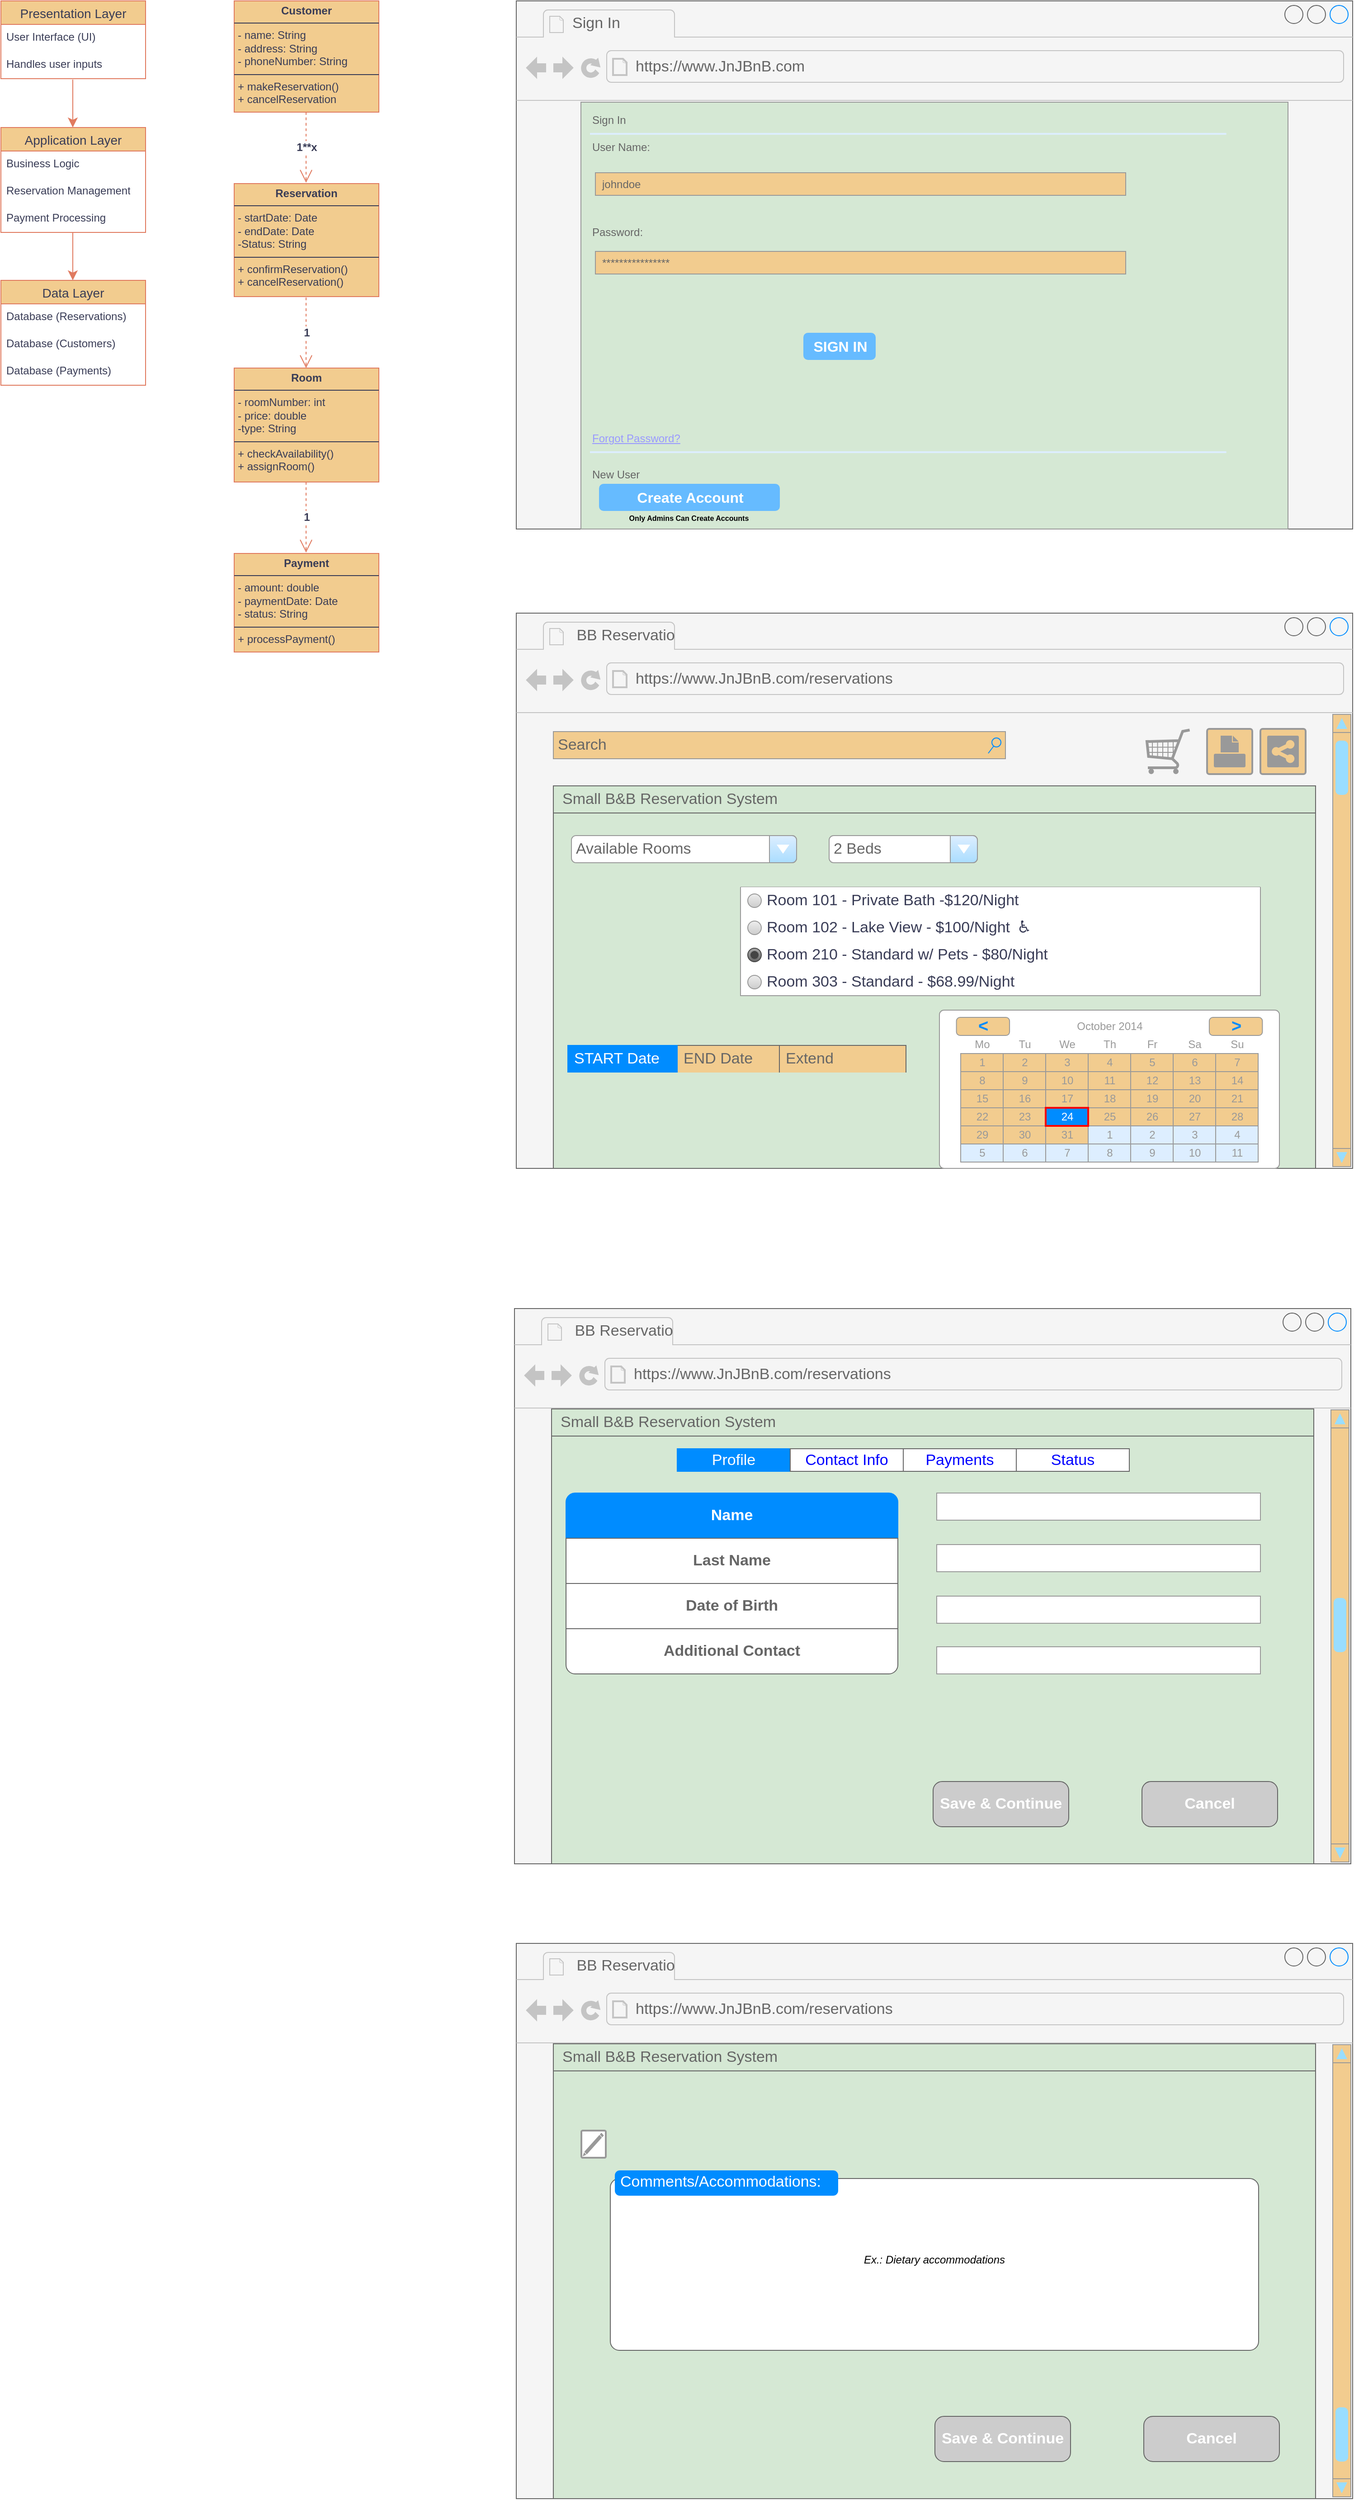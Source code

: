 <mxfile version="26.0.10">
  <diagram name="Page-1" id="Wvfmtu-aDcWZq3p-b0Sc">
    <mxGraphModel dx="1194" dy="1127" grid="0" gridSize="10" guides="1" tooltips="1" connect="1" arrows="1" fold="1" page="0" pageScale="1" pageWidth="850" pageHeight="1100" math="0" shadow="0">
      <root>
        <mxCell id="0" />
        <mxCell id="1" parent="0" />
        <mxCell id="WnEO22BBWSqN6tGJC1Rd-1" value="Presentation Layer" style="swimlane;fontStyle=0;childLayout=stackLayout;horizontal=1;startSize=26;horizontalStack=0;resizeParent=1;resizeParentMax=0;resizeLast=0;collapsible=1;marginBottom=0;align=center;fontSize=14;labelBackgroundColor=none;fillColor=#F2CC8F;strokeColor=#E07A5F;fontColor=#393C56;" parent="1" vertex="1">
          <mxGeometry x="19" y="-61" width="160" height="86" as="geometry">
            <mxRectangle x="19" y="-61" width="153" height="29" as="alternateBounds" />
          </mxGeometry>
        </mxCell>
        <mxCell id="WnEO22BBWSqN6tGJC1Rd-2" value="User Interface (UI)" style="text;strokeColor=none;fillColor=none;spacingLeft=4;spacingRight=4;overflow=hidden;rotatable=0;points=[[0,0.5],[1,0.5]];portConstraint=eastwest;fontSize=12;whiteSpace=wrap;html=1;labelBackgroundColor=none;fontColor=#393C56;" parent="WnEO22BBWSqN6tGJC1Rd-1" vertex="1">
          <mxGeometry y="26" width="160" height="30" as="geometry" />
        </mxCell>
        <mxCell id="WnEO22BBWSqN6tGJC1Rd-3" value="Handles user inputs" style="text;strokeColor=none;fillColor=none;spacingLeft=4;spacingRight=4;overflow=hidden;rotatable=0;points=[[0,0.5],[1,0.5]];portConstraint=eastwest;fontSize=12;whiteSpace=wrap;html=1;labelBackgroundColor=none;fontColor=#393C56;" parent="WnEO22BBWSqN6tGJC1Rd-1" vertex="1">
          <mxGeometry y="56" width="160" height="30" as="geometry" />
        </mxCell>
        <mxCell id="WnEO22BBWSqN6tGJC1Rd-5" value="Application Layer" style="swimlane;fontStyle=0;childLayout=stackLayout;horizontal=1;startSize=26;horizontalStack=0;resizeParent=1;resizeParentMax=0;resizeLast=0;collapsible=1;marginBottom=0;align=center;fontSize=14;labelBackgroundColor=none;fillColor=#F2CC8F;strokeColor=#E07A5F;fontColor=#393C56;" parent="1" vertex="1">
          <mxGeometry x="19" y="79" width="160" height="116" as="geometry" />
        </mxCell>
        <mxCell id="WnEO22BBWSqN6tGJC1Rd-6" value="Business Logic" style="text;strokeColor=none;fillColor=none;spacingLeft=4;spacingRight=4;overflow=hidden;rotatable=0;points=[[0,0.5],[1,0.5]];portConstraint=eastwest;fontSize=12;whiteSpace=wrap;html=1;labelBackgroundColor=none;fontColor=#393C56;" parent="WnEO22BBWSqN6tGJC1Rd-5" vertex="1">
          <mxGeometry y="26" width="160" height="30" as="geometry" />
        </mxCell>
        <mxCell id="WnEO22BBWSqN6tGJC1Rd-7" value="Reservation Management" style="text;strokeColor=none;fillColor=none;spacingLeft=4;spacingRight=4;overflow=hidden;rotatable=0;points=[[0,0.5],[1,0.5]];portConstraint=eastwest;fontSize=12;whiteSpace=wrap;html=1;labelBackgroundColor=none;fontColor=#393C56;" parent="WnEO22BBWSqN6tGJC1Rd-5" vertex="1">
          <mxGeometry y="56" width="160" height="30" as="geometry" />
        </mxCell>
        <mxCell id="WnEO22BBWSqN6tGJC1Rd-8" value="Payment Processing" style="text;strokeColor=none;fillColor=none;spacingLeft=4;spacingRight=4;overflow=hidden;rotatable=0;points=[[0,0.5],[1,0.5]];portConstraint=eastwest;fontSize=12;whiteSpace=wrap;html=1;labelBackgroundColor=none;fontColor=#393C56;" parent="WnEO22BBWSqN6tGJC1Rd-5" vertex="1">
          <mxGeometry y="86" width="160" height="30" as="geometry" />
        </mxCell>
        <mxCell id="WnEO22BBWSqN6tGJC1Rd-9" value="Data Layer" style="swimlane;fontStyle=0;childLayout=stackLayout;horizontal=1;startSize=26;horizontalStack=0;resizeParent=1;resizeParentMax=0;resizeLast=0;collapsible=1;marginBottom=0;align=center;fontSize=14;labelBackgroundColor=none;fillColor=#F2CC8F;strokeColor=#E07A5F;fontColor=#393C56;" parent="1" vertex="1">
          <mxGeometry x="19" y="248" width="160" height="116" as="geometry" />
        </mxCell>
        <mxCell id="WnEO22BBWSqN6tGJC1Rd-10" value="Database (Reservations)" style="text;strokeColor=none;fillColor=none;spacingLeft=4;spacingRight=4;overflow=hidden;rotatable=0;points=[[0,0.5],[1,0.5]];portConstraint=eastwest;fontSize=12;whiteSpace=wrap;html=1;labelBackgroundColor=none;fontColor=#393C56;" parent="WnEO22BBWSqN6tGJC1Rd-9" vertex="1">
          <mxGeometry y="26" width="160" height="30" as="geometry" />
        </mxCell>
        <mxCell id="WnEO22BBWSqN6tGJC1Rd-11" value="Database (Customers)" style="text;strokeColor=none;fillColor=none;spacingLeft=4;spacingRight=4;overflow=hidden;rotatable=0;points=[[0,0.5],[1,0.5]];portConstraint=eastwest;fontSize=12;whiteSpace=wrap;html=1;labelBackgroundColor=none;fontColor=#393C56;" parent="WnEO22BBWSqN6tGJC1Rd-9" vertex="1">
          <mxGeometry y="56" width="160" height="30" as="geometry" />
        </mxCell>
        <mxCell id="WnEO22BBWSqN6tGJC1Rd-12" value="Database (Payments)" style="text;strokeColor=none;fillColor=none;spacingLeft=4;spacingRight=4;overflow=hidden;rotatable=0;points=[[0,0.5],[1,0.5]];portConstraint=eastwest;fontSize=12;whiteSpace=wrap;html=1;labelBackgroundColor=none;fontColor=#393C56;" parent="WnEO22BBWSqN6tGJC1Rd-9" vertex="1">
          <mxGeometry y="86" width="160" height="30" as="geometry" />
        </mxCell>
        <mxCell id="WnEO22BBWSqN6tGJC1Rd-13" value="" style="endArrow=classic;html=1;rounded=0;fontSize=12;startSize=8;endSize=8;curved=1;entryX=0.5;entryY=0;entryDx=0;entryDy=0;exitX=0.5;exitY=1.067;exitDx=0;exitDy=0;exitPerimeter=0;labelBackgroundColor=none;strokeColor=#E07A5F;fontColor=default;" parent="1" edge="1">
          <mxGeometry width="50" height="50" relative="1" as="geometry">
            <mxPoint x="98.5" y="26.01" as="sourcePoint" />
            <mxPoint x="98.5" y="79" as="targetPoint" />
          </mxGeometry>
        </mxCell>
        <mxCell id="WnEO22BBWSqN6tGJC1Rd-14" value="" style="endArrow=classic;html=1;rounded=0;fontSize=12;startSize=8;endSize=8;curved=1;entryX=0.5;entryY=0;entryDx=0;entryDy=0;exitX=0.5;exitY=1.067;exitDx=0;exitDy=0;exitPerimeter=0;labelBackgroundColor=none;strokeColor=#E07A5F;fontColor=default;" parent="1" edge="1">
          <mxGeometry width="50" height="50" relative="1" as="geometry">
            <mxPoint x="98.5" y="195" as="sourcePoint" />
            <mxPoint x="98.5" y="247.99" as="targetPoint" />
          </mxGeometry>
        </mxCell>
        <mxCell id="WnEO22BBWSqN6tGJC1Rd-15" value="&lt;p style=&quot;margin:0px;margin-top:4px;text-align:center;&quot;&gt;&lt;b&gt;Customer&lt;/b&gt;&lt;/p&gt;&lt;hr size=&quot;1&quot; style=&quot;border-style:solid;&quot;&gt;&lt;p style=&quot;margin:0px;margin-left:4px;&quot;&gt;- name: String&lt;/p&gt;&lt;p style=&quot;margin:0px;margin-left:4px;&quot;&gt;- address: String&lt;/p&gt;&lt;p style=&quot;margin:0px;margin-left:4px;&quot;&gt;- phoneNumber: String&lt;/p&gt;&lt;hr size=&quot;1&quot; style=&quot;border-style:solid;&quot;&gt;&lt;p style=&quot;margin:0px;margin-left:4px;&quot;&gt;+ makeReservation()&lt;/p&gt;&lt;p style=&quot;margin:0px;margin-left:4px;&quot;&gt;+ cancelReservation&lt;/p&gt;" style="verticalAlign=top;align=left;overflow=fill;html=1;whiteSpace=wrap;strokeColor=#E07A5F;fontColor=#393C56;fillColor=#F2CC8F;" parent="1" vertex="1">
          <mxGeometry x="277" y="-61" width="160" height="123" as="geometry" />
        </mxCell>
        <mxCell id="WnEO22BBWSqN6tGJC1Rd-18" value="&lt;b&gt;1**x&lt;/b&gt;" style="endArrow=open;endSize=12;dashed=1;html=1;rounded=0;strokeColor=#E07A5F;fontSize=12;fontColor=#393C56;curved=1;fillColor=#F2CC8F;exitX=0.456;exitY=1;exitDx=0;exitDy=0;exitPerimeter=0;" parent="1" edge="1">
          <mxGeometry width="160" relative="1" as="geometry">
            <mxPoint x="356.5" y="62" as="sourcePoint" />
            <mxPoint x="356.5" y="140" as="targetPoint" />
            <mxPoint as="offset" />
          </mxGeometry>
        </mxCell>
        <mxCell id="WnEO22BBWSqN6tGJC1Rd-19" value="&lt;p style=&quot;margin:0px;margin-top:4px;text-align:center;&quot;&gt;&lt;b&gt;Reservation&lt;/b&gt;&lt;/p&gt;&lt;hr size=&quot;1&quot; style=&quot;border-style:solid;&quot;&gt;&lt;p style=&quot;margin:0px;margin-left:4px;&quot;&gt;- startDate: Date&lt;/p&gt;&lt;p style=&quot;margin:0px;margin-left:4px;&quot;&gt;- endDate: Date&lt;/p&gt;&lt;p style=&quot;margin:0px;margin-left:4px;&quot;&gt;-Status: String&lt;/p&gt;&lt;hr size=&quot;1&quot; style=&quot;border-style:solid;&quot;&gt;&lt;p style=&quot;margin:0px;margin-left:4px;&quot;&gt;+ confirmReservation()&lt;/p&gt;&lt;p style=&quot;margin:0px;margin-left:4px;&quot;&gt;+ cancelReservation()&lt;/p&gt;" style="verticalAlign=top;align=left;overflow=fill;html=1;whiteSpace=wrap;strokeColor=#E07A5F;fontColor=#393C56;fillColor=#F2CC8F;" parent="1" vertex="1">
          <mxGeometry x="277" y="141" width="160" height="125" as="geometry" />
        </mxCell>
        <mxCell id="WnEO22BBWSqN6tGJC1Rd-20" value="&lt;b&gt;1&lt;/b&gt;" style="endArrow=open;endSize=12;dashed=1;html=1;rounded=0;strokeColor=#E07A5F;fontSize=12;fontColor=#393C56;curved=1;fillColor=#F2CC8F;exitX=0.456;exitY=1;exitDx=0;exitDy=0;exitPerimeter=0;" parent="1" edge="1">
          <mxGeometry width="160" relative="1" as="geometry">
            <mxPoint x="356.5" y="267" as="sourcePoint" />
            <mxPoint x="356.5" y="345" as="targetPoint" />
            <mxPoint as="offset" />
          </mxGeometry>
        </mxCell>
        <mxCell id="WnEO22BBWSqN6tGJC1Rd-21" value="&lt;p style=&quot;margin:0px;margin-top:4px;text-align:center;&quot;&gt;&lt;b&gt;Room&lt;/b&gt;&lt;/p&gt;&lt;hr size=&quot;1&quot; style=&quot;border-style:solid;&quot;&gt;&lt;p style=&quot;margin:0px;margin-left:4px;&quot;&gt;- roomNumber: int&lt;/p&gt;&lt;p style=&quot;margin:0px;margin-left:4px;&quot;&gt;- price: double&lt;/p&gt;&lt;p style=&quot;margin:0px;margin-left:4px;&quot;&gt;-type: String&lt;/p&gt;&lt;hr size=&quot;1&quot; style=&quot;border-style:solid;&quot;&gt;&lt;p style=&quot;margin:0px;margin-left:4px;&quot;&gt;+ checkAvailability()&lt;/p&gt;&lt;p style=&quot;margin:0px;margin-left:4px;&quot;&gt;+ assignRoom()&lt;/p&gt;" style="verticalAlign=top;align=left;overflow=fill;html=1;whiteSpace=wrap;strokeColor=#E07A5F;fontColor=#393C56;fillColor=#F2CC8F;" parent="1" vertex="1">
          <mxGeometry x="277" y="345" width="160" height="126" as="geometry" />
        </mxCell>
        <mxCell id="WnEO22BBWSqN6tGJC1Rd-23" value="&lt;p style=&quot;margin:0px;margin-top:4px;text-align:center;&quot;&gt;&lt;b&gt;Payment&lt;/b&gt;&lt;/p&gt;&lt;hr size=&quot;1&quot; style=&quot;border-style:solid;&quot;&gt;&lt;p style=&quot;margin:0px;margin-left:4px;&quot;&gt;- amount: double&lt;/p&gt;&lt;p style=&quot;margin:0px;margin-left:4px;&quot;&gt;- paymentDate: Date&lt;/p&gt;&lt;p style=&quot;margin:0px;margin-left:4px;&quot;&gt;- status: String&lt;/p&gt;&lt;hr size=&quot;1&quot; style=&quot;border-style:solid;&quot;&gt;&lt;p style=&quot;margin:0px;margin-left:4px;&quot;&gt;+ processPayment()&lt;/p&gt;" style="verticalAlign=top;align=left;overflow=fill;html=1;whiteSpace=wrap;strokeColor=#E07A5F;fontColor=#393C56;fillColor=#F2CC8F;" parent="1" vertex="1">
          <mxGeometry x="277" y="550" width="160" height="109" as="geometry" />
        </mxCell>
        <mxCell id="WnEO22BBWSqN6tGJC1Rd-24" value="&lt;b&gt;1&lt;/b&gt;" style="endArrow=open;endSize=12;dashed=1;html=1;rounded=0;strokeColor=#E07A5F;fontSize=12;fontColor=#393C56;curved=1;fillColor=#F2CC8F;exitX=0.456;exitY=1;exitDx=0;exitDy=0;exitPerimeter=0;" parent="1" edge="1">
          <mxGeometry width="160" relative="1" as="geometry">
            <mxPoint x="356.5" y="471" as="sourcePoint" />
            <mxPoint x="356.5" y="549" as="targetPoint" />
          </mxGeometry>
        </mxCell>
        <mxCell id="WnEO22BBWSqN6tGJC1Rd-25" value="" style="strokeWidth=1;shadow=0;dashed=0;align=center;shape=mxgraph.mockup.containers.browserWindow;rSize=0;strokeColor2=#008cff;strokeColor3=#c4c4c4;mainText=,;recursiveResize=0;fillColor=#f5f5f5;strokeColor=#666666;gradientColor=#b3b3b3;labelBackgroundColor=none;fontColor=default;whiteSpace=wrap;labelBorderColor=none;textShadow=0;" parent="1" vertex="1">
          <mxGeometry x="589" y="-61" width="925" height="584" as="geometry" />
        </mxCell>
        <mxCell id="WnEO22BBWSqN6tGJC1Rd-26" value="Sign In" style="strokeWidth=1;shadow=0;dashed=0;align=center;html=1;shape=mxgraph.mockup.containers.anchor;fontSize=17;fontColor=#666666;align=left;whiteSpace=wrap;strokeColor=#E07A5F;fillColor=#F2CC8F;" parent="WnEO22BBWSqN6tGJC1Rd-25" vertex="1">
          <mxGeometry x="60" y="12" width="110" height="26" as="geometry" />
        </mxCell>
        <mxCell id="WnEO22BBWSqN6tGJC1Rd-27" value="https://www.JnJBnB.com" style="strokeWidth=1;shadow=0;dashed=0;align=center;html=1;shape=mxgraph.mockup.containers.anchor;rSize=0;fontSize=17;fontColor=#666666;align=left;strokeColor=#E07A5F;fillColor=#F2CC8F;" parent="WnEO22BBWSqN6tGJC1Rd-25" vertex="1">
          <mxGeometry x="130" y="60" width="250" height="26" as="geometry" />
        </mxCell>
        <mxCell id="WnEO22BBWSqN6tGJC1Rd-28" value="" style="strokeWidth=1;shadow=0;dashed=0;align=center;html=1;shape=mxgraph.mockup.forms.rrect;rSize=0;strokeColor=#999999;fillColor=#D5E8D4;fontColor=#393C56;" parent="WnEO22BBWSqN6tGJC1Rd-25" vertex="1">
          <mxGeometry x="71.5" y="112" width="782" height="472" as="geometry" />
        </mxCell>
        <mxCell id="WnEO22BBWSqN6tGJC1Rd-29" value="Sign In" style="strokeWidth=1;shadow=0;dashed=0;align=center;html=1;shape=mxgraph.mockup.forms.anchor;fontSize=12;fontColor=#666666;align=left;resizeWidth=1;spacingLeft=0;strokeColor=#E07A5F;fillColor=#F2CC8F;" parent="WnEO22BBWSqN6tGJC1Rd-28" vertex="1">
          <mxGeometry width="391.0" height="20" relative="1" as="geometry">
            <mxPoint x="10" y="10" as="offset" />
          </mxGeometry>
        </mxCell>
        <mxCell id="WnEO22BBWSqN6tGJC1Rd-30" value="" style="shape=line;strokeColor=#ddeeff;strokeWidth=2;html=1;resizeWidth=1;fontColor=#393C56;fillColor=#F2CC8F;" parent="WnEO22BBWSqN6tGJC1Rd-28" vertex="1">
          <mxGeometry width="703.8" height="10" relative="1" as="geometry">
            <mxPoint x="10" y="30" as="offset" />
          </mxGeometry>
        </mxCell>
        <mxCell id="WnEO22BBWSqN6tGJC1Rd-31" value="User Name:" style="strokeWidth=1;shadow=0;dashed=0;align=center;html=1;shape=mxgraph.mockup.forms.anchor;fontSize=12;fontColor=#666666;align=left;resizeWidth=1;spacingLeft=0;strokeColor=#E07A5F;fillColor=#F2CC8F;" parent="WnEO22BBWSqN6tGJC1Rd-28" vertex="1">
          <mxGeometry width="391.0" height="20" relative="1" as="geometry">
            <mxPoint x="10" y="40" as="offset" />
          </mxGeometry>
        </mxCell>
        <mxCell id="WnEO22BBWSqN6tGJC1Rd-32" value="johndoe" style="strokeWidth=1;shadow=0;dashed=0;align=center;html=1;shape=mxgraph.mockup.forms.rrect;rSize=0;strokeColor=#999999;fontColor=#666666;align=left;spacingLeft=5;resizeWidth=1;fillColor=#F2CC8F;" parent="WnEO22BBWSqN6tGJC1Rd-28" vertex="1">
          <mxGeometry width="586.5" height="25" relative="1" as="geometry">
            <mxPoint x="16" y="78" as="offset" />
          </mxGeometry>
        </mxCell>
        <mxCell id="WnEO22BBWSqN6tGJC1Rd-33" value="Password:" style="strokeWidth=1;shadow=0;dashed=0;align=center;html=1;shape=mxgraph.mockup.forms.anchor;fontSize=12;fontColor=#666666;align=left;resizeWidth=1;spacingLeft=0;strokeColor=#E07A5F;fillColor=#F2CC8F;" parent="WnEO22BBWSqN6tGJC1Rd-28" vertex="1">
          <mxGeometry width="391.0" height="20" relative="1" as="geometry">
            <mxPoint x="10" y="134" as="offset" />
          </mxGeometry>
        </mxCell>
        <mxCell id="WnEO22BBWSqN6tGJC1Rd-34" value="****************" style="strokeWidth=1;shadow=0;dashed=0;align=center;html=1;shape=mxgraph.mockup.forms.rrect;rSize=0;strokeColor=#999999;fontColor=#666666;align=left;spacingLeft=5;resizeWidth=1;fillColor=#F2CC8F;" parent="WnEO22BBWSqN6tGJC1Rd-28" vertex="1">
          <mxGeometry width="586.5" height="25" relative="1" as="geometry">
            <mxPoint x="16" y="165" as="offset" />
          </mxGeometry>
        </mxCell>
        <mxCell id="WnEO22BBWSqN6tGJC1Rd-35" value="SIGN IN" style="strokeWidth=1;shadow=0;dashed=0;align=center;html=1;shape=mxgraph.mockup.forms.rrect;rSize=5;strokeColor=none;fontColor=#ffffff;fillColor=#66bbff;fontSize=16;fontStyle=1;" parent="WnEO22BBWSqN6tGJC1Rd-28" vertex="1">
          <mxGeometry y="1" width="80" height="30" relative="1" as="geometry">
            <mxPoint x="246" y="-217" as="offset" />
          </mxGeometry>
        </mxCell>
        <mxCell id="WnEO22BBWSqN6tGJC1Rd-36" value="Forgot Password?" style="strokeWidth=1;shadow=0;dashed=0;align=center;html=1;shape=mxgraph.mockup.forms.anchor;fontSize=12;fontColor=#9999ff;align=left;spacingLeft=0;fontStyle=4;resizeWidth=1;strokeColor=#E07A5F;fillColor=#F2CC8F;" parent="WnEO22BBWSqN6tGJC1Rd-28" vertex="1">
          <mxGeometry y="1" width="586.5" height="20" relative="1" as="geometry">
            <mxPoint x="10" y="-110" as="offset" />
          </mxGeometry>
        </mxCell>
        <mxCell id="WnEO22BBWSqN6tGJC1Rd-37" value="" style="shape=line;strokeColor=#ddeeff;strokeWidth=2;html=1;resizeWidth=1;fontColor=#393C56;fillColor=#F2CC8F;" parent="WnEO22BBWSqN6tGJC1Rd-28" vertex="1">
          <mxGeometry y="1" width="703.8" height="10" relative="1" as="geometry">
            <mxPoint x="10" y="-90" as="offset" />
          </mxGeometry>
        </mxCell>
        <mxCell id="WnEO22BBWSqN6tGJC1Rd-38" value="New User" style="strokeWidth=1;shadow=0;dashed=0;align=center;html=1;shape=mxgraph.mockup.forms.anchor;fontSize=12;fontColor=#666666;align=left;spacingLeft=0;resizeWidth=1;strokeColor=#E07A5F;fillColor=#F2CC8F;" parent="WnEO22BBWSqN6tGJC1Rd-28" vertex="1">
          <mxGeometry y="1" width="586.5" height="20" relative="1" as="geometry">
            <mxPoint x="10" y="-70" as="offset" />
          </mxGeometry>
        </mxCell>
        <mxCell id="WnEO22BBWSqN6tGJC1Rd-39" value="Create Account" style="strokeWidth=1;shadow=0;dashed=0;align=center;html=1;shape=mxgraph.mockup.forms.rrect;rSize=5;strokeColor=none;fontColor=#ffffff;fillColor=#66bbff;fontSize=16;fontStyle=1;" parent="WnEO22BBWSqN6tGJC1Rd-28" vertex="1">
          <mxGeometry y="1" width="200" height="30" relative="1" as="geometry">
            <mxPoint x="20" y="-50" as="offset" />
          </mxGeometry>
        </mxCell>
        <mxCell id="3YG5myID2JwF1rUi4VXa-1" value="&lt;h6&gt;Only Admins Can Create Accounts&lt;/h6&gt;" style="text;html=1;align=center;verticalAlign=middle;whiteSpace=wrap;rounded=0;" vertex="1" parent="WnEO22BBWSqN6tGJC1Rd-28">
          <mxGeometry x="-8.5" y="445" width="255.5" height="30" as="geometry" />
        </mxCell>
        <mxCell id="WnEO22BBWSqN6tGJC1Rd-70" value="" style="strokeWidth=1;shadow=0;dashed=0;align=center;shape=mxgraph.mockup.containers.browserWindow;rSize=0;strokeColor2=#008cff;strokeColor3=#c4c4c4;mainText=,;recursiveResize=0;fillColor=#f5f5f5;strokeColor=#666666;gradientColor=#b3b3b3;labelBackgroundColor=none;fontColor=default;whiteSpace=wrap;labelBorderColor=none;textShadow=0;" parent="1" vertex="1">
          <mxGeometry x="589" y="616" width="925" height="614" as="geometry" />
        </mxCell>
        <mxCell id="WnEO22BBWSqN6tGJC1Rd-71" value="&amp;nbsp;BB Reservatio" style="strokeWidth=1;shadow=0;dashed=0;align=center;html=1;shape=mxgraph.mockup.containers.anchor;fontSize=17;fontColor=#666666;align=left;whiteSpace=wrap;strokeColor=#E07A5F;fillColor=#F2CC8F;" parent="WnEO22BBWSqN6tGJC1Rd-70" vertex="1">
          <mxGeometry x="60" y="12" width="145" height="26" as="geometry" />
        </mxCell>
        <mxCell id="WnEO22BBWSqN6tGJC1Rd-72" value="https://www.JnJBnB.com/reservations" style="strokeWidth=1;shadow=0;dashed=0;align=center;html=1;shape=mxgraph.mockup.containers.anchor;rSize=0;fontSize=17;fontColor=#666666;align=left;strokeColor=#E07A5F;fillColor=#F2CC8F;" parent="WnEO22BBWSqN6tGJC1Rd-70" vertex="1">
          <mxGeometry x="130" y="60" width="250" height="26" as="geometry" />
        </mxCell>
        <mxCell id="WnEO22BBWSqN6tGJC1Rd-86" value="" style="strokeWidth=1;shadow=0;dashed=0;align=center;html=1;shape=mxgraph.mockup.containers.rrect;rSize=0;strokeColor=#666666;fontColor=#666666;fontSize=17;verticalAlign=top;whiteSpace=wrap;fillColor=#D5E8D4;spacingTop=32;" parent="WnEO22BBWSqN6tGJC1Rd-70" vertex="1">
          <mxGeometry x="41" y="191" width="843" height="423" as="geometry" />
        </mxCell>
        <mxCell id="WnEO22BBWSqN6tGJC1Rd-87" value="Small B&amp;amp;B Reservation System" style="strokeWidth=1;shadow=0;dashed=0;align=center;html=1;shape=mxgraph.mockup.containers.rrect;rSize=0;fontSize=17;fontColor=#666666;strokeColor=#666666;align=left;spacingLeft=8;fillColor=none;resizeWidth=1;whiteSpace=wrap;" parent="WnEO22BBWSqN6tGJC1Rd-86" vertex="1">
          <mxGeometry width="843" height="30" relative="1" as="geometry" />
        </mxCell>
        <mxCell id="WnEO22BBWSqN6tGJC1Rd-92" value="" style="swimlane;strokeColor=#999999;swimlaneFillColor=#FFFFFF;fillColor=#ffffff;fontColor=#666666;fontStyle=0;childLayout=stackLayout;horizontal=1;startSize=0;horizontalStack=0;resizeParent=1;resizeParentMax=0;resizeLast=0;collapsible=0;marginBottom=0;whiteSpace=wrap;html=1;" parent="WnEO22BBWSqN6tGJC1Rd-86" vertex="1">
          <mxGeometry x="207" y="112" width="575" height="120" as="geometry" />
        </mxCell>
        <mxCell id="WnEO22BBWSqN6tGJC1Rd-93" value="Room 101 - Private Bath -$120/Night" style="text;strokeColor=none;align=left;verticalAlign=middle;spacingLeft=27;spacingRight=10;overflow=hidden;points=[[0,0.5],[1,0.5]];portConstraint=eastwest;rotatable=0;whiteSpace=wrap;html=1;fillColor=none;fontColor=#393C56;fontSize=17;" parent="WnEO22BBWSqN6tGJC1Rd-92" vertex="1">
          <mxGeometry width="575" height="30" as="geometry" />
        </mxCell>
        <mxCell id="WnEO22BBWSqN6tGJC1Rd-94" value="" style="shape=ellipse;resizable=0;fillColor=#EEEEEE;strokeColor=#999999;gradientColor=#cccccc;html=1;fontColor=#393C56;" parent="WnEO22BBWSqN6tGJC1Rd-93" vertex="1">
          <mxGeometry y="0.5" width="15" height="15" relative="1" as="geometry">
            <mxPoint x="8" y="-7.5" as="offset" />
          </mxGeometry>
        </mxCell>
        <mxCell id="WnEO22BBWSqN6tGJC1Rd-95" value="Room 102 - Lake View - $100/Night&amp;nbsp; ♿️" style="text;strokeColor=none;align=left;verticalAlign=middle;spacingLeft=27;spacingRight=10;overflow=hidden;points=[[0,0.5],[1,0.5]];portConstraint=eastwest;rotatable=0;whiteSpace=wrap;html=1;rSize=5;fillColor=none;fontColor=#393C56;fontSize=17;" parent="WnEO22BBWSqN6tGJC1Rd-92" vertex="1">
          <mxGeometry y="30" width="575" height="30" as="geometry" />
        </mxCell>
        <mxCell id="WnEO22BBWSqN6tGJC1Rd-96" value="" style="shape=ellipse;resizable=0;fillColor=#EEEEEE;strokeColor=#999999;gradientColor=#cccccc;html=1;fontColor=#393C56;" parent="WnEO22BBWSqN6tGJC1Rd-95" vertex="1">
          <mxGeometry y="0.5" width="15" height="15" relative="1" as="geometry">
            <mxPoint x="8" y="-7.5" as="offset" />
          </mxGeometry>
        </mxCell>
        <mxCell id="WnEO22BBWSqN6tGJC1Rd-97" value="Room 210 - Standard w/ Pets - $80/Night" style="text;strokeColor=none;align=left;verticalAlign=middle;spacingLeft=27;spacingRight=10;overflow=hidden;points=[[0,0.5],[1,0.5]];portConstraint=eastwest;rotatable=0;whiteSpace=wrap;html=1;rSize=5;fillColor=none;fontColor=#393C56;fontSize=17;" parent="WnEO22BBWSqN6tGJC1Rd-92" vertex="1">
          <mxGeometry y="60" width="575" height="30" as="geometry" />
        </mxCell>
        <mxCell id="WnEO22BBWSqN6tGJC1Rd-98" value="" style="shape=ellipse;resizable=0;fillColor=#AAAAAA;gradientColor=#666666;strokeColor=#444444;html=1;fontColor=#393C56;" parent="WnEO22BBWSqN6tGJC1Rd-97" vertex="1">
          <mxGeometry y="0.5" width="15" height="15" relative="1" as="geometry">
            <mxPoint x="8" y="-7.5" as="offset" />
          </mxGeometry>
        </mxCell>
        <mxCell id="WnEO22BBWSqN6tGJC1Rd-99" value="" style="shape=ellipse;resizable=0;fillColor=#444444;strokeColor=none;html=1;fontColor=#393C56;" parent="WnEO22BBWSqN6tGJC1Rd-98" vertex="1">
          <mxGeometry x="0.2" y="0.2" width="9" height="9" relative="1" as="geometry" />
        </mxCell>
        <mxCell id="WnEO22BBWSqN6tGJC1Rd-100" value="Room 303 - Standard - $68.99/Night" style="text;strokeColor=none;align=left;verticalAlign=middle;spacingLeft=27;spacingRight=10;overflow=hidden;points=[[0,0.5],[1,0.5]];portConstraint=eastwest;rotatable=0;whiteSpace=wrap;html=1;fillColor=none;fontColor=#393C56;fontSize=17;" parent="WnEO22BBWSqN6tGJC1Rd-92" vertex="1">
          <mxGeometry y="90" width="575" height="30" as="geometry" />
        </mxCell>
        <mxCell id="WnEO22BBWSqN6tGJC1Rd-101" value="" style="shape=ellipse;resizable=0;fillColor=#EEEEEE;strokeColor=#999999;gradientColor=#cccccc;html=1;fontColor=#393C56;" parent="WnEO22BBWSqN6tGJC1Rd-100" vertex="1">
          <mxGeometry y="0.5" width="15" height="15" relative="1" as="geometry">
            <mxPoint x="8" y="-7.5" as="offset" />
          </mxGeometry>
        </mxCell>
        <mxCell id="WnEO22BBWSqN6tGJC1Rd-102" value="Available Rooms" style="strokeWidth=1;shadow=0;dashed=0;align=center;html=1;shape=mxgraph.mockup.forms.comboBox;strokeColor=#999999;fillColor=#ddeeff;align=left;fillColor2=#aaddff;mainText=;fontColor=#666666;fontSize=17;spacingLeft=3;" parent="WnEO22BBWSqN6tGJC1Rd-86" vertex="1">
          <mxGeometry x="20" y="55" width="249" height="30" as="geometry" />
        </mxCell>
        <mxCell id="WnEO22BBWSqN6tGJC1Rd-103" value="2 Beds" style="strokeWidth=1;shadow=0;dashed=0;align=center;html=1;shape=mxgraph.mockup.forms.comboBox;strokeColor=#999999;fillColor=#ddeeff;align=left;fillColor2=#aaddff;mainText=;fontColor=#666666;fontSize=17;spacingLeft=3;" parent="WnEO22BBWSqN6tGJC1Rd-86" vertex="1">
          <mxGeometry x="305" y="55" width="164" height="30" as="geometry" />
        </mxCell>
        <mxCell id="WnEO22BBWSqN6tGJC1Rd-104" value="" style="strokeWidth=1;shadow=0;dashed=0;align=center;html=1;shape=mxgraph.mockup.forms.rrect;rSize=5;strokeColor=#999999;fillColor=#ffffff;fontColor=#393C56;" parent="WnEO22BBWSqN6tGJC1Rd-86" vertex="1">
          <mxGeometry x="427" y="248" width="376" height="175" as="geometry" />
        </mxCell>
        <mxCell id="WnEO22BBWSqN6tGJC1Rd-105" value="October 2014" style="strokeWidth=1;shadow=0;dashed=0;align=center;html=1;shape=mxgraph.mockup.forms.anchor;fontColor=#999999;strokeColor=#E07A5F;fillColor=#F2CC8F;" parent="WnEO22BBWSqN6tGJC1Rd-104" vertex="1">
          <mxGeometry x="70.5" y="8" width="235" height="20" as="geometry" />
        </mxCell>
        <mxCell id="WnEO22BBWSqN6tGJC1Rd-106" value="&lt;" style="strokeWidth=1;shadow=0;dashed=0;align=center;html=1;shape=mxgraph.mockup.forms.rrect;rSize=4;strokeColor=#999999;fontColor=#008cff;fontSize=19;fontStyle=1;fillColor=#F2CC8F;" parent="WnEO22BBWSqN6tGJC1Rd-104" vertex="1">
          <mxGeometry x="18.8" y="8" width="58.75" height="20" as="geometry" />
        </mxCell>
        <mxCell id="WnEO22BBWSqN6tGJC1Rd-107" value="&gt;" style="strokeWidth=1;shadow=0;dashed=0;align=center;html=1;shape=mxgraph.mockup.forms.rrect;rSize=4;strokeColor=#999999;fontColor=#008cff;fontSize=19;fontStyle=1;fillColor=#F2CC8F;" parent="WnEO22BBWSqN6tGJC1Rd-104" vertex="1">
          <mxGeometry x="298.45" y="8" width="58.75" height="20" as="geometry" />
        </mxCell>
        <mxCell id="WnEO22BBWSqN6tGJC1Rd-108" value="Mo" style="strokeWidth=1;shadow=0;dashed=0;align=center;html=1;shape=mxgraph.mockup.forms.anchor;fontColor=#999999;strokeColor=#E07A5F;fillColor=#F2CC8F;" parent="WnEO22BBWSqN6tGJC1Rd-104" vertex="1">
          <mxGeometry x="23.5" y="28" width="47" height="20" as="geometry" />
        </mxCell>
        <mxCell id="WnEO22BBWSqN6tGJC1Rd-109" value="Tu" style="strokeWidth=1;shadow=0;dashed=0;align=center;html=1;shape=mxgraph.mockup.forms.anchor;fontColor=#999999;strokeColor=#E07A5F;fillColor=#F2CC8F;" parent="WnEO22BBWSqN6tGJC1Rd-104" vertex="1">
          <mxGeometry x="70.5" y="28" width="47" height="20" as="geometry" />
        </mxCell>
        <mxCell id="WnEO22BBWSqN6tGJC1Rd-110" value="We" style="strokeWidth=1;shadow=0;dashed=0;align=center;html=1;shape=mxgraph.mockup.forms.anchor;fontColor=#999999;strokeColor=#E07A5F;fillColor=#F2CC8F;" parent="WnEO22BBWSqN6tGJC1Rd-104" vertex="1">
          <mxGeometry x="117.5" y="28" width="47" height="20" as="geometry" />
        </mxCell>
        <mxCell id="WnEO22BBWSqN6tGJC1Rd-111" value="Th" style="strokeWidth=1;shadow=0;dashed=0;align=center;html=1;shape=mxgraph.mockup.forms.anchor;fontColor=#999999;strokeColor=#E07A5F;fillColor=#F2CC8F;" parent="WnEO22BBWSqN6tGJC1Rd-104" vertex="1">
          <mxGeometry x="164.5" y="28" width="47" height="20" as="geometry" />
        </mxCell>
        <mxCell id="WnEO22BBWSqN6tGJC1Rd-112" value="Fr" style="strokeWidth=1;shadow=0;dashed=0;align=center;html=1;shape=mxgraph.mockup.forms.anchor;fontColor=#999999;strokeColor=#E07A5F;fillColor=#F2CC8F;" parent="WnEO22BBWSqN6tGJC1Rd-104" vertex="1">
          <mxGeometry x="211.5" y="28" width="47" height="20" as="geometry" />
        </mxCell>
        <mxCell id="WnEO22BBWSqN6tGJC1Rd-113" value="Sa" style="strokeWidth=1;shadow=0;dashed=0;align=center;html=1;shape=mxgraph.mockup.forms.anchor;fontColor=#999999;strokeColor=#E07A5F;fillColor=#F2CC8F;" parent="WnEO22BBWSqN6tGJC1Rd-104" vertex="1">
          <mxGeometry x="258.5" y="28" width="47" height="20" as="geometry" />
        </mxCell>
        <mxCell id="WnEO22BBWSqN6tGJC1Rd-114" value="Su" style="strokeWidth=1;shadow=0;dashed=0;align=center;html=1;shape=mxgraph.mockup.forms.anchor;fontColor=#999999;strokeColor=#E07A5F;fillColor=#F2CC8F;" parent="WnEO22BBWSqN6tGJC1Rd-104" vertex="1">
          <mxGeometry x="305.5" y="28" width="47" height="20" as="geometry" />
        </mxCell>
        <mxCell id="WnEO22BBWSqN6tGJC1Rd-115" value="1" style="strokeWidth=1;shadow=0;dashed=0;align=center;html=1;shape=mxgraph.mockup.forms.rrect;rSize=0;strokeColor=#999999;fontColor=#999999;fillColor=#F2CC8F;" parent="WnEO22BBWSqN6tGJC1Rd-104" vertex="1">
          <mxGeometry x="23.5" y="48" width="47" height="20" as="geometry" />
        </mxCell>
        <mxCell id="WnEO22BBWSqN6tGJC1Rd-116" value="2" style="strokeWidth=1;shadow=0;dashed=0;align=center;html=1;shape=mxgraph.mockup.forms.rrect;rSize=0;strokeColor=#999999;fontColor=#999999;fillColor=#F2CC8F;" parent="WnEO22BBWSqN6tGJC1Rd-104" vertex="1">
          <mxGeometry x="70.5" y="48" width="47" height="20" as="geometry" />
        </mxCell>
        <mxCell id="WnEO22BBWSqN6tGJC1Rd-117" value="3" style="strokeWidth=1;shadow=0;dashed=0;align=center;html=1;shape=mxgraph.mockup.forms.rrect;rSize=0;strokeColor=#999999;fontColor=#999999;fillColor=#F2CC8F;" parent="WnEO22BBWSqN6tGJC1Rd-104" vertex="1">
          <mxGeometry x="117.5" y="48" width="47" height="20" as="geometry" />
        </mxCell>
        <mxCell id="WnEO22BBWSqN6tGJC1Rd-118" value="4" style="strokeWidth=1;shadow=0;dashed=0;align=center;html=1;shape=mxgraph.mockup.forms.rrect;rSize=0;strokeColor=#999999;fontColor=#999999;fillColor=#F2CC8F;" parent="WnEO22BBWSqN6tGJC1Rd-104" vertex="1">
          <mxGeometry x="164.5" y="48" width="47" height="20" as="geometry" />
        </mxCell>
        <mxCell id="WnEO22BBWSqN6tGJC1Rd-119" value="5" style="strokeWidth=1;shadow=0;dashed=0;align=center;html=1;shape=mxgraph.mockup.forms.rrect;rSize=0;strokeColor=#999999;fontColor=#999999;fillColor=#F2CC8F;" parent="WnEO22BBWSqN6tGJC1Rd-104" vertex="1">
          <mxGeometry x="211.5" y="48" width="47" height="20" as="geometry" />
        </mxCell>
        <mxCell id="WnEO22BBWSqN6tGJC1Rd-120" value="6" style="strokeWidth=1;shadow=0;dashed=0;align=center;html=1;shape=mxgraph.mockup.forms.rrect;rSize=0;strokeColor=#999999;fontColor=#999999;fillColor=#F2CC8F;" parent="WnEO22BBWSqN6tGJC1Rd-104" vertex="1">
          <mxGeometry x="258.5" y="48" width="47" height="20" as="geometry" />
        </mxCell>
        <mxCell id="WnEO22BBWSqN6tGJC1Rd-121" value="7" style="strokeWidth=1;shadow=0;dashed=0;align=center;html=1;shape=mxgraph.mockup.forms.rrect;rSize=0;strokeColor=#999999;fontColor=#999999;fillColor=#F2CC8F;" parent="WnEO22BBWSqN6tGJC1Rd-104" vertex="1">
          <mxGeometry x="305.5" y="48" width="47" height="20" as="geometry" />
        </mxCell>
        <mxCell id="WnEO22BBWSqN6tGJC1Rd-122" value="8" style="strokeWidth=1;shadow=0;dashed=0;align=center;html=1;shape=mxgraph.mockup.forms.rrect;rSize=0;strokeColor=#999999;fontColor=#999999;fillColor=#F2CC8F;" parent="WnEO22BBWSqN6tGJC1Rd-104" vertex="1">
          <mxGeometry x="23.5" y="68" width="47" height="20" as="geometry" />
        </mxCell>
        <mxCell id="WnEO22BBWSqN6tGJC1Rd-123" value="9" style="strokeWidth=1;shadow=0;dashed=0;align=center;html=1;shape=mxgraph.mockup.forms.rrect;rSize=0;strokeColor=#999999;fontColor=#999999;fillColor=#F2CC8F;" parent="WnEO22BBWSqN6tGJC1Rd-104" vertex="1">
          <mxGeometry x="70.5" y="68" width="47" height="20" as="geometry" />
        </mxCell>
        <mxCell id="WnEO22BBWSqN6tGJC1Rd-124" value="10" style="strokeWidth=1;shadow=0;dashed=0;align=center;html=1;shape=mxgraph.mockup.forms.rrect;rSize=0;strokeColor=#999999;fontColor=#999999;fillColor=#F2CC8F;" parent="WnEO22BBWSqN6tGJC1Rd-104" vertex="1">
          <mxGeometry x="117.5" y="68" width="47" height="20" as="geometry" />
        </mxCell>
        <mxCell id="WnEO22BBWSqN6tGJC1Rd-125" value="11" style="strokeWidth=1;shadow=0;dashed=0;align=center;html=1;shape=mxgraph.mockup.forms.rrect;rSize=0;strokeColor=#999999;fontColor=#999999;fillColor=#F2CC8F;" parent="WnEO22BBWSqN6tGJC1Rd-104" vertex="1">
          <mxGeometry x="164.5" y="68" width="47" height="20" as="geometry" />
        </mxCell>
        <mxCell id="WnEO22BBWSqN6tGJC1Rd-126" value="12" style="strokeWidth=1;shadow=0;dashed=0;align=center;html=1;shape=mxgraph.mockup.forms.rrect;rSize=0;strokeColor=#999999;fontColor=#999999;fillColor=#F2CC8F;" parent="WnEO22BBWSqN6tGJC1Rd-104" vertex="1">
          <mxGeometry x="211.5" y="68" width="47" height="20" as="geometry" />
        </mxCell>
        <mxCell id="WnEO22BBWSqN6tGJC1Rd-127" value="13" style="strokeWidth=1;shadow=0;dashed=0;align=center;html=1;shape=mxgraph.mockup.forms.rrect;rSize=0;strokeColor=#999999;fontColor=#999999;fillColor=#F2CC8F;" parent="WnEO22BBWSqN6tGJC1Rd-104" vertex="1">
          <mxGeometry x="258.5" y="68" width="47" height="20" as="geometry" />
        </mxCell>
        <mxCell id="WnEO22BBWSqN6tGJC1Rd-128" value="14" style="strokeWidth=1;shadow=0;dashed=0;align=center;html=1;shape=mxgraph.mockup.forms.rrect;rSize=0;strokeColor=#999999;fontColor=#999999;fillColor=#F2CC8F;" parent="WnEO22BBWSqN6tGJC1Rd-104" vertex="1">
          <mxGeometry x="305.5" y="68" width="47" height="20" as="geometry" />
        </mxCell>
        <mxCell id="WnEO22BBWSqN6tGJC1Rd-129" value="15" style="strokeWidth=1;shadow=0;dashed=0;align=center;html=1;shape=mxgraph.mockup.forms.rrect;rSize=0;strokeColor=#999999;fontColor=#999999;fillColor=#F2CC8F;" parent="WnEO22BBWSqN6tGJC1Rd-104" vertex="1">
          <mxGeometry x="23.5" y="88" width="47" height="20" as="geometry" />
        </mxCell>
        <mxCell id="WnEO22BBWSqN6tGJC1Rd-130" value="16" style="strokeWidth=1;shadow=0;dashed=0;align=center;html=1;shape=mxgraph.mockup.forms.rrect;rSize=0;strokeColor=#999999;fontColor=#999999;fillColor=#F2CC8F;" parent="WnEO22BBWSqN6tGJC1Rd-104" vertex="1">
          <mxGeometry x="70.5" y="88" width="47" height="20" as="geometry" />
        </mxCell>
        <mxCell id="WnEO22BBWSqN6tGJC1Rd-131" value="17" style="strokeWidth=1;shadow=0;dashed=0;align=center;html=1;shape=mxgraph.mockup.forms.rrect;rSize=0;strokeColor=#999999;fontColor=#999999;fillColor=#F2CC8F;" parent="WnEO22BBWSqN6tGJC1Rd-104" vertex="1">
          <mxGeometry x="117.5" y="88" width="47" height="20" as="geometry" />
        </mxCell>
        <mxCell id="WnEO22BBWSqN6tGJC1Rd-132" value="18" style="strokeWidth=1;shadow=0;dashed=0;align=center;html=1;shape=mxgraph.mockup.forms.rrect;rSize=0;strokeColor=#999999;fontColor=#999999;fillColor=#F2CC8F;" parent="WnEO22BBWSqN6tGJC1Rd-104" vertex="1">
          <mxGeometry x="164.5" y="88" width="47" height="20" as="geometry" />
        </mxCell>
        <mxCell id="WnEO22BBWSqN6tGJC1Rd-133" value="19" style="strokeWidth=1;shadow=0;dashed=0;align=center;html=1;shape=mxgraph.mockup.forms.rrect;rSize=0;strokeColor=#999999;fontColor=#999999;fillColor=#F2CC8F;" parent="WnEO22BBWSqN6tGJC1Rd-104" vertex="1">
          <mxGeometry x="211.5" y="88" width="47" height="20" as="geometry" />
        </mxCell>
        <mxCell id="WnEO22BBWSqN6tGJC1Rd-134" value="20" style="strokeWidth=1;shadow=0;dashed=0;align=center;html=1;shape=mxgraph.mockup.forms.rrect;rSize=0;strokeColor=#999999;fontColor=#999999;fillColor=#F2CC8F;" parent="WnEO22BBWSqN6tGJC1Rd-104" vertex="1">
          <mxGeometry x="258.5" y="88" width="47" height="20" as="geometry" />
        </mxCell>
        <mxCell id="WnEO22BBWSqN6tGJC1Rd-135" value="21" style="strokeWidth=1;shadow=0;dashed=0;align=center;html=1;shape=mxgraph.mockup.forms.rrect;rSize=0;strokeColor=#999999;fontColor=#999999;fillColor=#F2CC8F;" parent="WnEO22BBWSqN6tGJC1Rd-104" vertex="1">
          <mxGeometry x="305.5" y="88" width="47" height="20" as="geometry" />
        </mxCell>
        <mxCell id="WnEO22BBWSqN6tGJC1Rd-136" value="22" style="strokeWidth=1;shadow=0;dashed=0;align=center;html=1;shape=mxgraph.mockup.forms.rrect;rSize=0;strokeColor=#999999;fontColor=#999999;fillColor=#F2CC8F;" parent="WnEO22BBWSqN6tGJC1Rd-104" vertex="1">
          <mxGeometry x="23.5" y="108" width="47" height="20" as="geometry" />
        </mxCell>
        <mxCell id="WnEO22BBWSqN6tGJC1Rd-137" value="23" style="strokeWidth=1;shadow=0;dashed=0;align=center;html=1;shape=mxgraph.mockup.forms.rrect;rSize=0;strokeColor=#999999;fontColor=#999999;fillColor=#F2CC8F;" parent="WnEO22BBWSqN6tGJC1Rd-104" vertex="1">
          <mxGeometry x="70.5" y="108" width="47" height="20" as="geometry" />
        </mxCell>
        <mxCell id="WnEO22BBWSqN6tGJC1Rd-138" value="25" style="strokeWidth=1;shadow=0;dashed=0;align=center;html=1;shape=mxgraph.mockup.forms.rrect;rSize=0;strokeColor=#999999;fontColor=#999999;fillColor=#F2CC8F;" parent="WnEO22BBWSqN6tGJC1Rd-104" vertex="1">
          <mxGeometry x="164.5" y="108" width="47" height="20" as="geometry" />
        </mxCell>
        <mxCell id="WnEO22BBWSqN6tGJC1Rd-139" value="26" style="strokeWidth=1;shadow=0;dashed=0;align=center;html=1;shape=mxgraph.mockup.forms.rrect;rSize=0;strokeColor=#999999;fontColor=#999999;fillColor=#F2CC8F;" parent="WnEO22BBWSqN6tGJC1Rd-104" vertex="1">
          <mxGeometry x="211.5" y="108" width="47" height="20" as="geometry" />
        </mxCell>
        <mxCell id="WnEO22BBWSqN6tGJC1Rd-140" value="27" style="strokeWidth=1;shadow=0;dashed=0;align=center;html=1;shape=mxgraph.mockup.forms.rrect;rSize=0;strokeColor=#999999;fontColor=#999999;fillColor=#F2CC8F;" parent="WnEO22BBWSqN6tGJC1Rd-104" vertex="1">
          <mxGeometry x="258.5" y="108" width="47" height="20" as="geometry" />
        </mxCell>
        <mxCell id="WnEO22BBWSqN6tGJC1Rd-141" value="28" style="strokeWidth=1;shadow=0;dashed=0;align=center;html=1;shape=mxgraph.mockup.forms.rrect;rSize=0;strokeColor=#999999;fontColor=#999999;fillColor=#F2CC8F;" parent="WnEO22BBWSqN6tGJC1Rd-104" vertex="1">
          <mxGeometry x="305.5" y="108" width="47" height="20" as="geometry" />
        </mxCell>
        <mxCell id="WnEO22BBWSqN6tGJC1Rd-142" value="29" style="strokeWidth=1;shadow=0;dashed=0;align=center;html=1;shape=mxgraph.mockup.forms.rrect;rSize=0;strokeColor=#999999;fontColor=#999999;fillColor=#F2CC8F;" parent="WnEO22BBWSqN6tGJC1Rd-104" vertex="1">
          <mxGeometry x="23.5" y="128" width="47" height="20" as="geometry" />
        </mxCell>
        <mxCell id="WnEO22BBWSqN6tGJC1Rd-143" value="30" style="strokeWidth=1;shadow=0;dashed=0;align=center;html=1;shape=mxgraph.mockup.forms.rrect;rSize=0;strokeColor=#999999;fontColor=#999999;fillColor=#F2CC8F;" parent="WnEO22BBWSqN6tGJC1Rd-104" vertex="1">
          <mxGeometry x="70.5" y="128" width="47" height="20" as="geometry" />
        </mxCell>
        <mxCell id="WnEO22BBWSqN6tGJC1Rd-144" value="31" style="strokeWidth=1;shadow=0;dashed=0;align=center;html=1;shape=mxgraph.mockup.forms.rrect;rSize=0;strokeColor=#999999;fontColor=#999999;fillColor=#F2CC8F;" parent="WnEO22BBWSqN6tGJC1Rd-104" vertex="1">
          <mxGeometry x="117.5" y="128" width="47" height="20" as="geometry" />
        </mxCell>
        <mxCell id="WnEO22BBWSqN6tGJC1Rd-145" value="1" style="strokeWidth=1;shadow=0;dashed=0;align=center;html=1;shape=mxgraph.mockup.forms.rrect;rSize=0;strokeColor=#999999;fontColor=#999999;fillColor=#ddeeff;" parent="WnEO22BBWSqN6tGJC1Rd-104" vertex="1">
          <mxGeometry x="164.5" y="128" width="47" height="20" as="geometry" />
        </mxCell>
        <mxCell id="WnEO22BBWSqN6tGJC1Rd-146" value="2" style="strokeWidth=1;shadow=0;dashed=0;align=center;html=1;shape=mxgraph.mockup.forms.rrect;rSize=0;strokeColor=#999999;fontColor=#999999;fillColor=#ddeeff;" parent="WnEO22BBWSqN6tGJC1Rd-104" vertex="1">
          <mxGeometry x="211.5" y="128" width="47" height="20" as="geometry" />
        </mxCell>
        <mxCell id="WnEO22BBWSqN6tGJC1Rd-147" value="3" style="strokeWidth=1;shadow=0;dashed=0;align=center;html=1;shape=mxgraph.mockup.forms.rrect;rSize=0;strokeColor=#999999;fontColor=#999999;fillColor=#ddeeff;" parent="WnEO22BBWSqN6tGJC1Rd-104" vertex="1">
          <mxGeometry x="258.5" y="128" width="47" height="20" as="geometry" />
        </mxCell>
        <mxCell id="WnEO22BBWSqN6tGJC1Rd-148" value="4" style="strokeWidth=1;shadow=0;dashed=0;align=center;html=1;shape=mxgraph.mockup.forms.rrect;rSize=0;strokeColor=#999999;fontColor=#999999;fillColor=#ddeeff;" parent="WnEO22BBWSqN6tGJC1Rd-104" vertex="1">
          <mxGeometry x="305.5" y="128" width="47" height="20" as="geometry" />
        </mxCell>
        <mxCell id="WnEO22BBWSqN6tGJC1Rd-149" value="5" style="strokeWidth=1;shadow=0;dashed=0;align=center;html=1;shape=mxgraph.mockup.forms.rrect;rSize=0;strokeColor=#999999;fontColor=#999999;fillColor=#ddeeff;" parent="WnEO22BBWSqN6tGJC1Rd-104" vertex="1">
          <mxGeometry x="23.5" y="148" width="47" height="20" as="geometry" />
        </mxCell>
        <mxCell id="WnEO22BBWSqN6tGJC1Rd-150" value="6" style="strokeWidth=1;shadow=0;dashed=0;align=center;html=1;shape=mxgraph.mockup.forms.rrect;rSize=0;strokeColor=#999999;fontColor=#999999;fillColor=#ddeeff;" parent="WnEO22BBWSqN6tGJC1Rd-104" vertex="1">
          <mxGeometry x="70.5" y="148" width="47" height="20" as="geometry" />
        </mxCell>
        <mxCell id="WnEO22BBWSqN6tGJC1Rd-151" value="7" style="strokeWidth=1;shadow=0;dashed=0;align=center;html=1;shape=mxgraph.mockup.forms.rrect;rSize=0;strokeColor=#999999;fontColor=#999999;fillColor=#ddeeff;" parent="WnEO22BBWSqN6tGJC1Rd-104" vertex="1">
          <mxGeometry x="117.5" y="148" width="47" height="20" as="geometry" />
        </mxCell>
        <mxCell id="WnEO22BBWSqN6tGJC1Rd-152" value="8" style="strokeWidth=1;shadow=0;dashed=0;align=center;html=1;shape=mxgraph.mockup.forms.rrect;rSize=0;strokeColor=#999999;fontColor=#999999;fillColor=#ddeeff;" parent="WnEO22BBWSqN6tGJC1Rd-104" vertex="1">
          <mxGeometry x="164.5" y="148" width="47" height="20" as="geometry" />
        </mxCell>
        <mxCell id="WnEO22BBWSqN6tGJC1Rd-153" value="9" style="strokeWidth=1;shadow=0;dashed=0;align=center;html=1;shape=mxgraph.mockup.forms.rrect;rSize=0;strokeColor=#999999;fontColor=#999999;fillColor=#ddeeff;" parent="WnEO22BBWSqN6tGJC1Rd-104" vertex="1">
          <mxGeometry x="211.5" y="148" width="47" height="20" as="geometry" />
        </mxCell>
        <mxCell id="WnEO22BBWSqN6tGJC1Rd-154" value="10" style="strokeWidth=1;shadow=0;dashed=0;align=center;html=1;shape=mxgraph.mockup.forms.rrect;rSize=0;strokeColor=#999999;fontColor=#999999;fillColor=#ddeeff;" parent="WnEO22BBWSqN6tGJC1Rd-104" vertex="1">
          <mxGeometry x="258.5" y="148" width="47" height="20" as="geometry" />
        </mxCell>
        <mxCell id="WnEO22BBWSqN6tGJC1Rd-155" value="11" style="strokeWidth=1;shadow=0;dashed=0;align=center;html=1;shape=mxgraph.mockup.forms.rrect;rSize=0;strokeColor=#999999;fontColor=#999999;fillColor=#ddeeff;" parent="WnEO22BBWSqN6tGJC1Rd-104" vertex="1">
          <mxGeometry x="305.5" y="148" width="47" height="20" as="geometry" />
        </mxCell>
        <mxCell id="WnEO22BBWSqN6tGJC1Rd-156" value="24" style="strokeWidth=1;shadow=0;dashed=0;align=center;html=1;shape=mxgraph.mockup.forms.rrect;rSize=0;strokeColor=#ff0000;fontColor=#ffffff;strokeWidth=2;fillColor=#008cff;" parent="WnEO22BBWSqN6tGJC1Rd-104" vertex="1">
          <mxGeometry x="117.5" y="108" width="47" height="20" as="geometry" />
        </mxCell>
        <mxCell id="WnEO22BBWSqN6tGJC1Rd-160" value="END Date" style="strokeWidth=1;shadow=0;dashed=0;align=center;html=1;shape=mxgraph.mockup.forms.uRect;fontSize=17;fontColor=#666666;align=left;spacingLeft=5;strokeColor=#666666;fillColor=#F2CC8F;" parent="WnEO22BBWSqN6tGJC1Rd-86" vertex="1">
          <mxGeometry x="137" y="287" width="116" height="30" as="geometry" />
        </mxCell>
        <mxCell id="WnEO22BBWSqN6tGJC1Rd-161" value="START Date" style="strokeWidth=1;shadow=0;dashed=0;align=center;html=1;shape=mxgraph.mockup.forms.uRect;fontSize=17;fontColor=#ffffff;align=left;spacingLeft=5;strokeColor=#008cff;fillColor=#008cff;" parent="WnEO22BBWSqN6tGJC1Rd-86" vertex="1">
          <mxGeometry x="16" y="287" width="121" height="30" as="geometry" />
        </mxCell>
        <mxCell id="WnEO22BBWSqN6tGJC1Rd-162" value="Extend&amp;nbsp; &amp;nbsp; &amp;nbsp; &amp;nbsp; &amp;nbsp;" style="strokeWidth=1;shadow=0;dashed=0;align=center;html=1;shape=mxgraph.mockup.forms.uRect;fontSize=17;fontColor=#666666;align=left;spacingLeft=5;strokeColor=#666666;fillColor=#F2CC8F;" parent="WnEO22BBWSqN6tGJC1Rd-86" vertex="1">
          <mxGeometry x="250" y="287" width="140" height="30" as="geometry" />
        </mxCell>
        <mxCell id="WnEO22BBWSqN6tGJC1Rd-157" value="" style="verticalLabelPosition=bottom;shadow=0;dashed=0;align=center;html=1;verticalAlign=top;strokeWidth=1;shape=mxgraph.mockup.navigation.scrollBar;strokeColor=#999999;barPos=97.75;fillColor2=#99ddff;strokeColor2=none;direction=north;fontColor=#393C56;fillColor=#F2CC8F;" parent="WnEO22BBWSqN6tGJC1Rd-70" vertex="1">
          <mxGeometry x="903" y="112" width="20" height="500" as="geometry" />
        </mxCell>
        <mxCell id="WnEO22BBWSqN6tGJC1Rd-158" value="" style="strokeColor=#999999;verticalLabelPosition=bottom;shadow=0;dashed=0;verticalAlign=top;strokeWidth=2;html=1;shape=mxgraph.mockup.misc.printIcon;fontColor=#393C56;fillColor=#F2CC8F;" parent="WnEO22BBWSqN6tGJC1Rd-70" vertex="1">
          <mxGeometry x="764" y="128" width="50" height="50" as="geometry" />
        </mxCell>
        <mxCell id="WnEO22BBWSqN6tGJC1Rd-159" value="" style="strokeColor=#999999;verticalLabelPosition=bottom;shadow=0;dashed=0;verticalAlign=top;strokeWidth=2;html=1;shape=mxgraph.mockup.misc.shareIcon;fontColor=#393C56;fillColor=#F2CC8F;" parent="WnEO22BBWSqN6tGJC1Rd-70" vertex="1">
          <mxGeometry x="823" y="128" width="50" height="50" as="geometry" />
        </mxCell>
        <mxCell id="WnEO22BBWSqN6tGJC1Rd-85" value="Search" style="strokeWidth=1;shadow=0;dashed=0;align=center;html=1;shape=mxgraph.mockup.forms.searchBox;strokeColor=#999999;mainText=;strokeColor2=#008cff;fontColor=#666666;fontSize=17;align=left;spacingLeft=3;whiteSpace=wrap;fillColor=#F2CC8F;" parent="WnEO22BBWSqN6tGJC1Rd-70" vertex="1">
          <mxGeometry x="41" y="131" width="500" height="30" as="geometry" />
        </mxCell>
        <mxCell id="3YG5myID2JwF1rUi4VXa-88" value="" style="verticalLabelPosition=bottom;shadow=0;dashed=0;align=center;html=1;verticalAlign=top;strokeWidth=1;shape=mxgraph.mockup.misc.shoppingCart;strokeColor=#999999;" vertex="1" parent="WnEO22BBWSqN6tGJC1Rd-70">
          <mxGeometry x="696" y="128" width="50" height="50" as="geometry" />
        </mxCell>
        <mxCell id="3YG5myID2JwF1rUi4VXa-7" value="" style="strokeWidth=1;shadow=0;dashed=0;align=center;shape=mxgraph.mockup.containers.browserWindow;rSize=0;strokeColor2=#008cff;strokeColor3=#c4c4c4;mainText=,;recursiveResize=0;fillColor=#f5f5f5;strokeColor=#666666;gradientColor=#b3b3b3;labelBackgroundColor=none;fontColor=default;whiteSpace=wrap;labelBorderColor=none;textShadow=0;" vertex="1" parent="1">
          <mxGeometry x="587" y="1385" width="925" height="614" as="geometry" />
        </mxCell>
        <mxCell id="3YG5myID2JwF1rUi4VXa-8" value="&amp;nbsp;BB Reservatio" style="strokeWidth=1;shadow=0;dashed=0;align=center;html=1;shape=mxgraph.mockup.containers.anchor;fontSize=17;fontColor=#666666;align=left;whiteSpace=wrap;strokeColor=#E07A5F;fillColor=#F2CC8F;" vertex="1" parent="3YG5myID2JwF1rUi4VXa-7">
          <mxGeometry x="60" y="12" width="145" height="26" as="geometry" />
        </mxCell>
        <mxCell id="3YG5myID2JwF1rUi4VXa-9" value="https://www.JnJBnB.com/reservations" style="strokeWidth=1;shadow=0;dashed=0;align=center;html=1;shape=mxgraph.mockup.containers.anchor;rSize=0;fontSize=17;fontColor=#666666;align=left;strokeColor=#E07A5F;fillColor=#F2CC8F;" vertex="1" parent="3YG5myID2JwF1rUi4VXa-7">
          <mxGeometry x="130" y="60" width="250" height="26" as="geometry" />
        </mxCell>
        <mxCell id="3YG5myID2JwF1rUi4VXa-10" value="" style="strokeWidth=1;shadow=0;dashed=0;align=center;html=1;shape=mxgraph.mockup.containers.rrect;rSize=0;strokeColor=#666666;fontColor=#666666;fontSize=17;verticalAlign=top;whiteSpace=wrap;fillColor=#D5E8D4;spacingTop=32;" vertex="1" parent="3YG5myID2JwF1rUi4VXa-7">
          <mxGeometry x="41" y="111" width="843" height="503" as="geometry" />
        </mxCell>
        <mxCell id="3YG5myID2JwF1rUi4VXa-11" value="Small B&amp;amp;B Reservation System" style="strokeWidth=1;shadow=0;dashed=0;align=center;html=1;shape=mxgraph.mockup.containers.rrect;rSize=0;fontSize=17;fontColor=#666666;strokeColor=#666666;align=left;spacingLeft=8;fillColor=none;resizeWidth=1;whiteSpace=wrap;" vertex="1" parent="3YG5myID2JwF1rUi4VXa-10">
          <mxGeometry width="843" height="30" relative="1" as="geometry" />
        </mxCell>
        <mxCell id="3YG5myID2JwF1rUi4VXa-90" value="" style="swimlane;shape=mxgraph.bootstrap.anchor;strokeColor=#666666;fillColor=#ffffff;fontColor=#0000FF;fontStyle=0;childLayout=stackLayout;horizontal=0;startSize=0;horizontalStack=1;resizeParent=1;resizeParentMax=0;resizeLast=0;collapsible=0;marginBottom=0;whiteSpace=wrap;html=1;" vertex="1" parent="3YG5myID2JwF1rUi4VXa-10">
          <mxGeometry x="139" y="44" width="500" height="25" as="geometry" />
        </mxCell>
        <mxCell id="3YG5myID2JwF1rUi4VXa-91" value="Profile" style="text;strokeColor=#008CFF;align=center;verticalAlign=middle;spacingLeft=10;spacingRight=10;overflow=hidden;points=[[0,0.5],[1,0.5]];portConstraint=eastwest;rotatable=0;whiteSpace=wrap;html=1;fillColor=#008CFF;fontColor=#ffffff;fontSize=17;" vertex="1" parent="3YG5myID2JwF1rUi4VXa-90">
          <mxGeometry width="125" height="25" as="geometry" />
        </mxCell>
        <mxCell id="3YG5myID2JwF1rUi4VXa-92" value="Contact Info" style="text;strokeColor=inherit;align=center;verticalAlign=middle;spacingLeft=10;spacingRight=10;overflow=hidden;points=[[0,0.5],[1,0.5]];portConstraint=eastwest;rotatable=0;whiteSpace=wrap;html=1;fillColor=inherit;fontColor=inherit;fontSize=17;" vertex="1" parent="3YG5myID2JwF1rUi4VXa-90">
          <mxGeometry x="125" width="125" height="25" as="geometry" />
        </mxCell>
        <mxCell id="3YG5myID2JwF1rUi4VXa-93" value="Payments" style="text;strokeColor=inherit;align=center;verticalAlign=middle;spacingLeft=10;spacingRight=10;overflow=hidden;points=[[0,0.5],[1,0.5]];portConstraint=eastwest;rotatable=0;whiteSpace=wrap;html=1;fillColor=inherit;fontColor=inherit;fontSize=17;" vertex="1" parent="3YG5myID2JwF1rUi4VXa-90">
          <mxGeometry x="250" width="125" height="25" as="geometry" />
        </mxCell>
        <mxCell id="3YG5myID2JwF1rUi4VXa-94" value="Status" style="text;strokeColor=inherit;align=center;verticalAlign=middle;spacingLeft=10;spacingRight=10;overflow=hidden;points=[[0,0.5],[1,0.5]];portConstraint=eastwest;rotatable=0;whiteSpace=wrap;html=1;fillColor=inherit;fontColor=inherit;fontSize=17;" vertex="1" parent="3YG5myID2JwF1rUi4VXa-90">
          <mxGeometry x="375" width="125" height="25" as="geometry" />
        </mxCell>
        <mxCell id="3YG5myID2JwF1rUi4VXa-96" value="" style="swimlane;shape=mxgraph.bootstrap.anchor;strokeColor=#666666;fillColor=#ffffff;fontColor=#666666;fontStyle=0;childLayout=stackLayout;horizontal=1;startSize=0;horizontalStack=0;resizeParent=1;resizeParentMax=0;resizeLast=0;collapsible=0;marginBottom=0;whiteSpace=wrap;html=1;" vertex="1" parent="3YG5myID2JwF1rUi4VXa-10">
          <mxGeometry x="16" y="93" width="367" height="200" as="geometry" />
        </mxCell>
        <mxCell id="3YG5myID2JwF1rUi4VXa-97" value="Name" style="text;strokeColor=#008CFF;align=center;verticalAlign=middle;spacingLeft=10;spacingRight=10;overflow=hidden;points=[[0,0.5],[1,0.5]];portConstraint=eastwest;rotatable=0;whiteSpace=wrap;html=1;shape=mxgraph.mockup.topButton;rSize=10;fillColor=#008CFF;fontColor=#ffffff;fontSize=17;fontStyle=1;" vertex="1" parent="3YG5myID2JwF1rUi4VXa-96">
          <mxGeometry width="367" height="50" as="geometry" />
        </mxCell>
        <mxCell id="3YG5myID2JwF1rUi4VXa-98" value="Last Name" style="text;strokeColor=inherit;align=center;verticalAlign=middle;spacingLeft=10;spacingRight=10;overflow=hidden;points=[[0,0.5],[1,0.5]];portConstraint=eastwest;rotatable=0;whiteSpace=wrap;html=1;rSize=5;fillColor=inherit;fontColor=inherit;fontSize=17;fontStyle=1;" vertex="1" parent="3YG5myID2JwF1rUi4VXa-96">
          <mxGeometry y="50" width="367" height="50" as="geometry" />
        </mxCell>
        <mxCell id="3YG5myID2JwF1rUi4VXa-99" value="Date of Birth" style="text;strokeColor=inherit;align=center;verticalAlign=middle;spacingLeft=10;spacingRight=10;overflow=hidden;points=[[0,0.5],[1,0.5]];portConstraint=eastwest;rotatable=0;whiteSpace=wrap;html=1;rSize=5;fillColor=inherit;fontColor=inherit;fontSize=17;fontStyle=1;" vertex="1" parent="3YG5myID2JwF1rUi4VXa-96">
          <mxGeometry y="100" width="367" height="50" as="geometry" />
        </mxCell>
        <mxCell id="3YG5myID2JwF1rUi4VXa-100" value="Additional Contact" style="text;strokeColor=inherit;align=center;verticalAlign=middle;spacingLeft=10;spacingRight=10;overflow=hidden;points=[[0,0.5],[1,0.5]];portConstraint=eastwest;rotatable=0;whiteSpace=wrap;html=1;shape=mxgraph.mockup.bottomButton;rSize=10;fillColor=inherit;fontColor=inherit;fontSize=17;fontStyle=1;" vertex="1" parent="3YG5myID2JwF1rUi4VXa-96">
          <mxGeometry y="150" width="367" height="50" as="geometry" />
        </mxCell>
        <mxCell id="3YG5myID2JwF1rUi4VXa-101" value="" style="strokeWidth=1;shadow=0;dashed=0;align=center;html=1;shape=mxgraph.mockup.forms.pwField;strokeColor=#999999;mainText=;align=left;fontColor=#666666;fontSize=17;spacingLeft=3;" vertex="1" parent="3YG5myID2JwF1rUi4VXa-10">
          <mxGeometry x="426" y="150" width="358" height="30" as="geometry" />
        </mxCell>
        <mxCell id="3YG5myID2JwF1rUi4VXa-102" value="Save &amp;amp; Continue" style="strokeWidth=1;shadow=0;dashed=0;align=center;html=1;shape=mxgraph.mockup.buttons.button;strokeColor=#666666;fontColor=#ffffff;mainText=;buttonStyle=round;fontSize=17;fontStyle=1;fillColor=#CCCCCC;whiteSpace=wrap;" vertex="1" parent="3YG5myID2JwF1rUi4VXa-10">
          <mxGeometry x="422" y="412" width="150" height="50" as="geometry" />
        </mxCell>
        <mxCell id="3YG5myID2JwF1rUi4VXa-121" value="" style="strokeWidth=1;shadow=0;dashed=0;align=center;html=1;shape=mxgraph.mockup.forms.pwField;strokeColor=#999999;mainText=;align=left;fontColor=#666666;fontSize=17;spacingLeft=3;" vertex="1" parent="3YG5myID2JwF1rUi4VXa-10">
          <mxGeometry x="426" y="207" width="358" height="30" as="geometry" />
        </mxCell>
        <mxCell id="3YG5myID2JwF1rUi4VXa-122" value="" style="strokeWidth=1;shadow=0;dashed=0;align=center;html=1;shape=mxgraph.mockup.forms.pwField;strokeColor=#999999;mainText=;align=left;fontColor=#666666;fontSize=17;spacingLeft=3;" vertex="1" parent="3YG5myID2JwF1rUi4VXa-10">
          <mxGeometry x="426" y="263" width="358" height="30" as="geometry" />
        </mxCell>
        <mxCell id="3YG5myID2JwF1rUi4VXa-123" value="" style="strokeWidth=1;shadow=0;dashed=0;align=center;html=1;shape=mxgraph.mockup.forms.pwField;strokeColor=#999999;mainText=;align=left;fontColor=#666666;fontSize=17;spacingLeft=3;" vertex="1" parent="3YG5myID2JwF1rUi4VXa-10">
          <mxGeometry x="426" y="93" width="358" height="30" as="geometry" />
        </mxCell>
        <mxCell id="3YG5myID2JwF1rUi4VXa-124" value="Cancel" style="strokeWidth=1;shadow=0;dashed=0;align=center;html=1;shape=mxgraph.mockup.buttons.button;strokeColor=#666666;fontColor=#ffffff;mainText=;buttonStyle=round;fontSize=17;fontStyle=1;fillColor=#CCCCCC;whiteSpace=wrap;" vertex="1" parent="3YG5myID2JwF1rUi4VXa-10">
          <mxGeometry x="653" y="412" width="150" height="50" as="geometry" />
        </mxCell>
        <mxCell id="3YG5myID2JwF1rUi4VXa-83" value="" style="verticalLabelPosition=bottom;shadow=0;dashed=0;align=center;html=1;verticalAlign=top;strokeWidth=1;shape=mxgraph.mockup.navigation.scrollBar;strokeColor=#999999;barPos=53;fillColor2=#99ddff;strokeColor2=none;direction=north;fontColor=#393C56;fillColor=#F2CC8F;" vertex="1" parent="3YG5myID2JwF1rUi4VXa-7">
          <mxGeometry x="903" y="112" width="20" height="500" as="geometry" />
        </mxCell>
        <mxCell id="3YG5myID2JwF1rUi4VXa-125" value="" style="strokeWidth=1;shadow=0;dashed=0;align=center;shape=mxgraph.mockup.containers.browserWindow;rSize=0;strokeColor2=#008cff;strokeColor3=#c4c4c4;mainText=,;recursiveResize=0;fillColor=#f5f5f5;strokeColor=#666666;gradientColor=#b3b3b3;labelBackgroundColor=none;fontColor=default;whiteSpace=wrap;labelBorderColor=none;textShadow=0;" vertex="1" parent="1">
          <mxGeometry x="589" y="2087" width="925" height="614" as="geometry" />
        </mxCell>
        <mxCell id="3YG5myID2JwF1rUi4VXa-126" value="&amp;nbsp;BB Reservatio" style="strokeWidth=1;shadow=0;dashed=0;align=center;html=1;shape=mxgraph.mockup.containers.anchor;fontSize=17;fontColor=#666666;align=left;whiteSpace=wrap;strokeColor=#E07A5F;fillColor=#F2CC8F;" vertex="1" parent="3YG5myID2JwF1rUi4VXa-125">
          <mxGeometry x="60" y="12" width="145" height="26" as="geometry" />
        </mxCell>
        <mxCell id="3YG5myID2JwF1rUi4VXa-127" value="https://www.JnJBnB.com/reservations" style="strokeWidth=1;shadow=0;dashed=0;align=center;html=1;shape=mxgraph.mockup.containers.anchor;rSize=0;fontSize=17;fontColor=#666666;align=left;strokeColor=#E07A5F;fillColor=#F2CC8F;" vertex="1" parent="3YG5myID2JwF1rUi4VXa-125">
          <mxGeometry x="130" y="60" width="250" height="26" as="geometry" />
        </mxCell>
        <mxCell id="3YG5myID2JwF1rUi4VXa-128" value="" style="strokeWidth=1;shadow=0;dashed=0;align=center;html=1;shape=mxgraph.mockup.containers.rrect;rSize=0;strokeColor=#666666;fontColor=#666666;fontSize=17;verticalAlign=top;whiteSpace=wrap;fillColor=#D5E8D4;spacingTop=32;" vertex="1" parent="3YG5myID2JwF1rUi4VXa-125">
          <mxGeometry x="41" y="111" width="843" height="503" as="geometry" />
        </mxCell>
        <mxCell id="3YG5myID2JwF1rUi4VXa-129" value="Small B&amp;amp;B Reservation System" style="strokeWidth=1;shadow=0;dashed=0;align=center;html=1;shape=mxgraph.mockup.containers.rrect;rSize=0;fontSize=17;fontColor=#666666;strokeColor=#666666;align=left;spacingLeft=8;fillColor=none;resizeWidth=1;whiteSpace=wrap;" vertex="1" parent="3YG5myID2JwF1rUi4VXa-128">
          <mxGeometry width="843" height="30" relative="1" as="geometry" />
        </mxCell>
        <mxCell id="3YG5myID2JwF1rUi4VXa-141" value="Save &amp;amp; Continue" style="strokeWidth=1;shadow=0;dashed=0;align=center;html=1;shape=mxgraph.mockup.buttons.button;strokeColor=#666666;fontColor=#ffffff;mainText=;buttonStyle=round;fontSize=17;fontStyle=1;fillColor=#CCCCCC;whiteSpace=wrap;" vertex="1" parent="3YG5myID2JwF1rUi4VXa-128">
          <mxGeometry x="422" y="412" width="150" height="50" as="geometry" />
        </mxCell>
        <mxCell id="3YG5myID2JwF1rUi4VXa-145" value="Cancel" style="strokeWidth=1;shadow=0;dashed=0;align=center;html=1;shape=mxgraph.mockup.buttons.button;strokeColor=#666666;fontColor=#ffffff;mainText=;buttonStyle=round;fontSize=17;fontStyle=1;fillColor=#CCCCCC;whiteSpace=wrap;" vertex="1" parent="3YG5myID2JwF1rUi4VXa-128">
          <mxGeometry x="653" y="412" width="150" height="50" as="geometry" />
        </mxCell>
        <mxCell id="3YG5myID2JwF1rUi4VXa-147" value="" style="strokeColor=#999999;verticalLabelPosition=bottom;shadow=0;dashed=0;verticalAlign=top;strokeWidth=2;html=1;shape=mxgraph.mockup.misc.editIcon;" vertex="1" parent="3YG5myID2JwF1rUi4VXa-128">
          <mxGeometry x="31" y="96" width="27" height="30" as="geometry" />
        </mxCell>
        <mxCell id="3YG5myID2JwF1rUi4VXa-148" value="&lt;i&gt;Ex.: Dietary accommodations&lt;/i&gt;" style="shape=mxgraph.mockup.containers.marginRect;rectMarginTop=10;strokeColor=#666666;strokeWidth=1;dashed=0;rounded=1;arcSize=5;recursiveResize=0;html=1;whiteSpace=wrap;" vertex="1" parent="3YG5myID2JwF1rUi4VXa-128">
          <mxGeometry x="63" y="139" width="717" height="200" as="geometry" />
        </mxCell>
        <mxCell id="3YG5myID2JwF1rUi4VXa-149" value="Comments/Accommodations:" style="shape=rect;strokeColor=none;fillColor=#008cff;strokeWidth=1;dashed=0;rounded=1;arcSize=20;fontColor=#ffffff;fontSize=17;spacing=2;spacingTop=-2;align=left;autosize=1;spacingLeft=4;resizeWidth=0;resizeHeight=0;perimeter=none;html=1;whiteSpace=wrap;" vertex="1" parent="3YG5myID2JwF1rUi4VXa-148">
          <mxGeometry x="5" y="1" width="247" height="28" as="geometry" />
        </mxCell>
        <mxCell id="3YG5myID2JwF1rUi4VXa-146" value="" style="verticalLabelPosition=bottom;shadow=0;dashed=0;align=center;html=1;verticalAlign=top;strokeWidth=1;shape=mxgraph.mockup.navigation.scrollBar;strokeColor=#999999;barPos=4.75;fillColor2=#99ddff;strokeColor2=none;direction=north;fontColor=#393C56;fillColor=#F2CC8F;" vertex="1" parent="3YG5myID2JwF1rUi4VXa-125">
          <mxGeometry x="903" y="112" width="20" height="500" as="geometry" />
        </mxCell>
      </root>
    </mxGraphModel>
  </diagram>
</mxfile>
